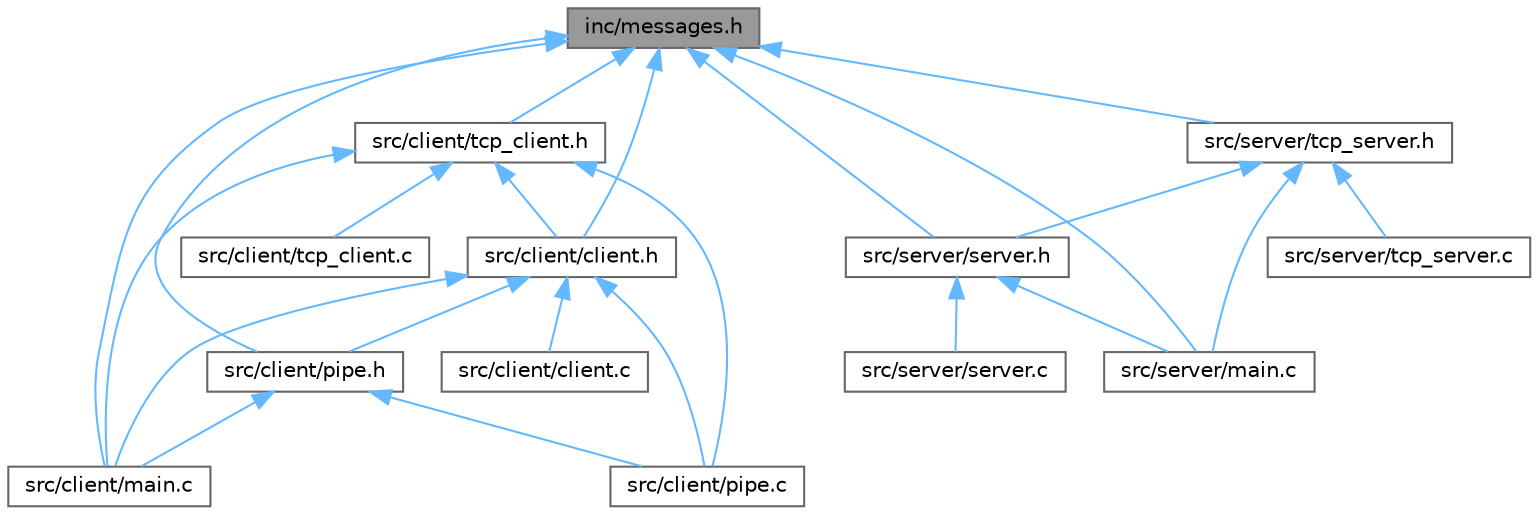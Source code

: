 digraph "inc/messages.h"
{
 // LATEX_PDF_SIZE
  bgcolor="transparent";
  edge [fontname=Helvetica,fontsize=10,labelfontname=Helvetica,labelfontsize=10];
  node [fontname=Helvetica,fontsize=10,shape=box,height=0.2,width=0.4];
  Node1 [id="Node000001",label="inc/messages.h",height=0.2,width=0.4,color="gray40", fillcolor="grey60", style="filled", fontcolor="black",tooltip=" "];
  Node1 -> Node2 [id="edge23_Node000001_Node000002",dir="back",color="steelblue1",style="solid",tooltip=" "];
  Node2 [id="Node000002",label="src/client/client.h",height=0.2,width=0.4,color="grey40", fillcolor="white", style="filled",URL="$client_8h.html",tooltip=" "];
  Node2 -> Node3 [id="edge24_Node000002_Node000003",dir="back",color="steelblue1",style="solid",tooltip=" "];
  Node3 [id="Node000003",label="src/client/client.c",height=0.2,width=0.4,color="grey40", fillcolor="white", style="filled",URL="$client_8c.html",tooltip=" "];
  Node2 -> Node4 [id="edge25_Node000002_Node000004",dir="back",color="steelblue1",style="solid",tooltip=" "];
  Node4 [id="Node000004",label="src/client/main.c",height=0.2,width=0.4,color="grey40", fillcolor="white", style="filled",URL="$client_2main_8c.html",tooltip=" "];
  Node2 -> Node5 [id="edge26_Node000002_Node000005",dir="back",color="steelblue1",style="solid",tooltip=" "];
  Node5 [id="Node000005",label="src/client/pipe.c",height=0.2,width=0.4,color="grey40", fillcolor="white", style="filled",URL="$pipe_8c.html",tooltip=" "];
  Node2 -> Node6 [id="edge27_Node000002_Node000006",dir="back",color="steelblue1",style="solid",tooltip=" "];
  Node6 [id="Node000006",label="src/client/pipe.h",height=0.2,width=0.4,color="grey40", fillcolor="white", style="filled",URL="$pipe_8h.html",tooltip=" "];
  Node6 -> Node4 [id="edge28_Node000006_Node000004",dir="back",color="steelblue1",style="solid",tooltip=" "];
  Node6 -> Node5 [id="edge29_Node000006_Node000005",dir="back",color="steelblue1",style="solid",tooltip=" "];
  Node1 -> Node4 [id="edge30_Node000001_Node000004",dir="back",color="steelblue1",style="solid",tooltip=" "];
  Node1 -> Node6 [id="edge31_Node000001_Node000006",dir="back",color="steelblue1",style="solid",tooltip=" "];
  Node1 -> Node7 [id="edge32_Node000001_Node000007",dir="back",color="steelblue1",style="solid",tooltip=" "];
  Node7 [id="Node000007",label="src/client/tcp_client.h",height=0.2,width=0.4,color="grey40", fillcolor="white", style="filled",URL="$tcp__client_8h.html",tooltip=" "];
  Node7 -> Node2 [id="edge33_Node000007_Node000002",dir="back",color="steelblue1",style="solid",tooltip=" "];
  Node7 -> Node4 [id="edge34_Node000007_Node000004",dir="back",color="steelblue1",style="solid",tooltip=" "];
  Node7 -> Node5 [id="edge35_Node000007_Node000005",dir="back",color="steelblue1",style="solid",tooltip=" "];
  Node7 -> Node8 [id="edge36_Node000007_Node000008",dir="back",color="steelblue1",style="solid",tooltip=" "];
  Node8 [id="Node000008",label="src/client/tcp_client.c",height=0.2,width=0.4,color="grey40", fillcolor="white", style="filled",URL="$tcp__client_8c.html",tooltip=" "];
  Node1 -> Node9 [id="edge37_Node000001_Node000009",dir="back",color="steelblue1",style="solid",tooltip=" "];
  Node9 [id="Node000009",label="src/server/main.c",height=0.2,width=0.4,color="grey40", fillcolor="white", style="filled",URL="$server_2main_8c.html",tooltip=" "];
  Node1 -> Node10 [id="edge38_Node000001_Node000010",dir="back",color="steelblue1",style="solid",tooltip=" "];
  Node10 [id="Node000010",label="src/server/server.h",height=0.2,width=0.4,color="grey40", fillcolor="white", style="filled",URL="$server_8h.html",tooltip=" "];
  Node10 -> Node9 [id="edge39_Node000010_Node000009",dir="back",color="steelblue1",style="solid",tooltip=" "];
  Node10 -> Node11 [id="edge40_Node000010_Node000011",dir="back",color="steelblue1",style="solid",tooltip=" "];
  Node11 [id="Node000011",label="src/server/server.c",height=0.2,width=0.4,color="grey40", fillcolor="white", style="filled",URL="$server_8c.html",tooltip=" "];
  Node1 -> Node12 [id="edge41_Node000001_Node000012",dir="back",color="steelblue1",style="solid",tooltip=" "];
  Node12 [id="Node000012",label="src/server/tcp_server.h",height=0.2,width=0.4,color="grey40", fillcolor="white", style="filled",URL="$tcp__server_8h.html",tooltip=" "];
  Node12 -> Node9 [id="edge42_Node000012_Node000009",dir="back",color="steelblue1",style="solid",tooltip=" "];
  Node12 -> Node10 [id="edge43_Node000012_Node000010",dir="back",color="steelblue1",style="solid",tooltip=" "];
  Node12 -> Node13 [id="edge44_Node000012_Node000013",dir="back",color="steelblue1",style="solid",tooltip=" "];
  Node13 [id="Node000013",label="src/server/tcp_server.c",height=0.2,width=0.4,color="grey40", fillcolor="white", style="filled",URL="$tcp__server_8c.html",tooltip=" "];
}
